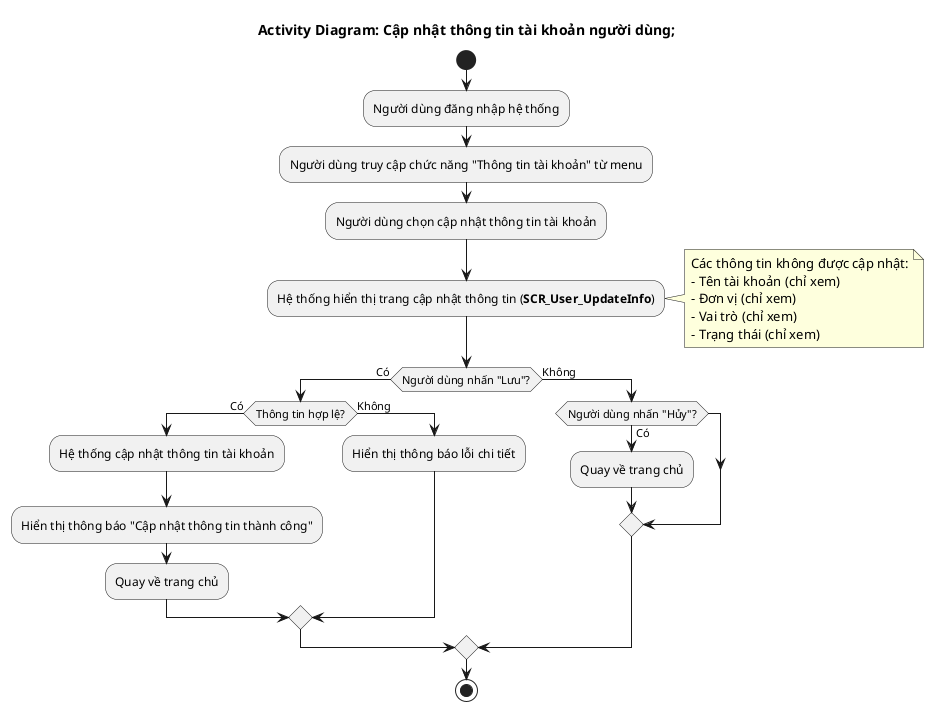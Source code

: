 @startuml AD_User_UpdateInfo
!pragma layout smetana
title Activity Diagram: Cập nhật thông tin tài khoản người dùng;
start
:Người dùng đăng nhập hệ thống;
:Người dùng truy cập chức năng "Thông tin tài khoản" từ menu;
:Người dùng chọn cập nhật thông tin tài khoản;
:Hệ thống hiển thị trang cập nhật thông tin (**SCR_User_UpdateInfo**);
note right
  Các thông tin không được cập nhật:
  - Tên tài khoản (chỉ xem)
  - Đơn vị (chỉ xem)
  - Vai trò (chỉ xem)
  - Trạng thái (chỉ xem)
end note
if (Người dùng nhấn "Lưu"?) then (Có)
  if (Thông tin hợp lệ?) then (Có)
    :Hệ thống cập nhật thông tin tài khoản;
    :Hiển thị thông báo "Cập nhật thông tin thành công";
    :Quay về trang chủ;
  else (Không)
    :Hiển thị thông báo lỗi chi tiết;
  endif
else (Không)
  if (Người dùng nhấn "Hủy"?) then (Có)
    :Quay về trang chủ;
  endif
endif
stop
@enduml
